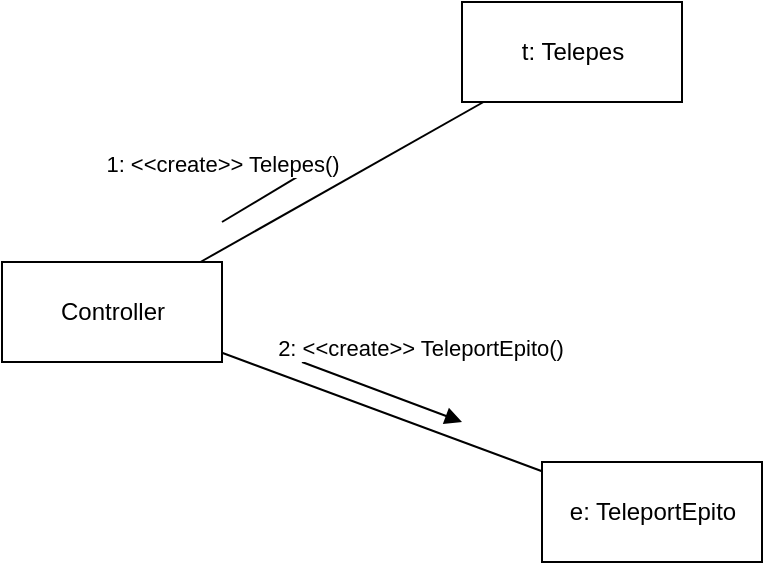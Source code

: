 <mxfile version="14.4.8" type="github">
  <diagram id="HolWiXEPeuLV7ym3ct0_" name="Page-1">
    <mxGraphModel dx="1038" dy="548" grid="1" gridSize="10" guides="1" tooltips="1" connect="1" arrows="1" fold="1" page="1" pageScale="1" pageWidth="850" pageHeight="1100" math="0" shadow="0">
      <root>
        <mxCell id="0" />
        <mxCell id="1" parent="0" />
        <mxCell id="GyvDfbJIoFV9S9uWPGpv-1" value="t: Telepes" style="html=1;" parent="1" vertex="1">
          <mxGeometry x="280" y="80" width="110" height="50" as="geometry" />
        </mxCell>
        <mxCell id="GyvDfbJIoFV9S9uWPGpv-2" value="e: TeleportEpito" style="html=1;" parent="1" vertex="1">
          <mxGeometry x="320" y="310" width="110" height="50" as="geometry" />
        </mxCell>
        <mxCell id="GyvDfbJIoFV9S9uWPGpv-7" value="Controller" style="html=1;" parent="1" vertex="1">
          <mxGeometry x="50" y="210" width="110" height="50" as="geometry" />
        </mxCell>
        <mxCell id="GyvDfbJIoFV9S9uWPGpv-11" value="" style="html=1;verticalAlign=bottom;endArrow=none;endFill=0;" parent="1" source="GyvDfbJIoFV9S9uWPGpv-7" target="GyvDfbJIoFV9S9uWPGpv-1" edge="1">
          <mxGeometry width="80" relative="1" as="geometry">
            <mxPoint x="380" y="180" as="sourcePoint" />
            <mxPoint x="460" y="180" as="targetPoint" />
          </mxGeometry>
        </mxCell>
        <mxCell id="GyvDfbJIoFV9S9uWPGpv-17" value="" style="html=1;verticalAlign=bottom;endArrow=none;endFill=0;" parent="1" source="GyvDfbJIoFV9S9uWPGpv-7" target="GyvDfbJIoFV9S9uWPGpv-2" edge="1">
          <mxGeometry width="80" relative="1" as="geometry">
            <mxPoint x="209.231" y="270" as="sourcePoint" />
            <mxPoint x="350.769" y="190" as="targetPoint" />
          </mxGeometry>
        </mxCell>
        <mxCell id="GyvDfbJIoFV9S9uWPGpv-21" value="1: &amp;lt;&amp;lt;create&amp;gt;&amp;gt; Telepes()" style="html=1;verticalAlign=bottom;endArrow=block;" parent="1" edge="1">
          <mxGeometry x="-0.647" y="17" width="80" relative="1" as="geometry">
            <mxPoint x="160" y="190" as="sourcePoint" />
            <mxPoint x="210" y="160" as="targetPoint" />
            <mxPoint as="offset" />
          </mxGeometry>
        </mxCell>
        <mxCell id="GyvDfbJIoFV9S9uWPGpv-22" value="2: &amp;lt;&amp;lt;create&amp;gt;&amp;gt; TeleportEpito()" style="html=1;verticalAlign=bottom;endArrow=block;" parent="1" edge="1">
          <mxGeometry x="0.308" y="19" width="80" relative="1" as="geometry">
            <mxPoint x="200" y="260" as="sourcePoint" />
            <mxPoint x="280" y="290" as="targetPoint" />
            <mxPoint as="offset" />
          </mxGeometry>
        </mxCell>
      </root>
    </mxGraphModel>
  </diagram>
</mxfile>
